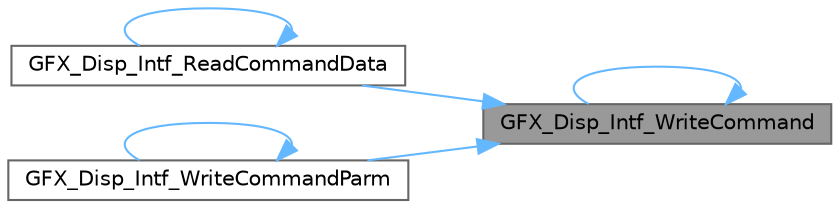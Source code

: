 digraph "GFX_Disp_Intf_WriteCommand"
{
 // INTERACTIVE_SVG=YES
 // LATEX_PDF_SIZE
  bgcolor="transparent";
  edge [fontname=Helvetica,fontsize=10,labelfontname=Helvetica,labelfontsize=10];
  node [fontname=Helvetica,fontsize=10,shape=box,height=0.2,width=0.4];
  rankdir="RL";
  Node1 [label="GFX_Disp_Intf_WriteCommand",height=0.2,width=0.4,color="gray40", fillcolor="grey60", style="filled", fontcolor="black",tooltip="Write command."];
  Node1 -> Node2 [dir="back",color="steelblue1",style="solid"];
  Node2 [label="GFX_Disp_Intf_ReadCommandData",height=0.2,width=0.4,color="grey40", fillcolor="white", style="filled",URL="$drv__gfx__disp__intf__spi4_8c.html#a3d8b14105164fbafd841dc193b887a99",tooltip="Read command data."];
  Node2 -> Node2 [dir="back",color="steelblue1",style="solid"];
  Node1 -> Node1 [dir="back",color="steelblue1",style="solid"];
  Node1 -> Node3 [dir="back",color="steelblue1",style="solid"];
  Node3 [label="GFX_Disp_Intf_WriteCommandParm",height=0.2,width=0.4,color="grey40", fillcolor="white", style="filled",URL="$drv__gfx__disp__intf__spi4_8c.html#aa35844c70aa4799a7c2f5f19cd37fe5f",tooltip="Write command and parameter."];
  Node3 -> Node3 [dir="back",color="steelblue1",style="solid"];
}
